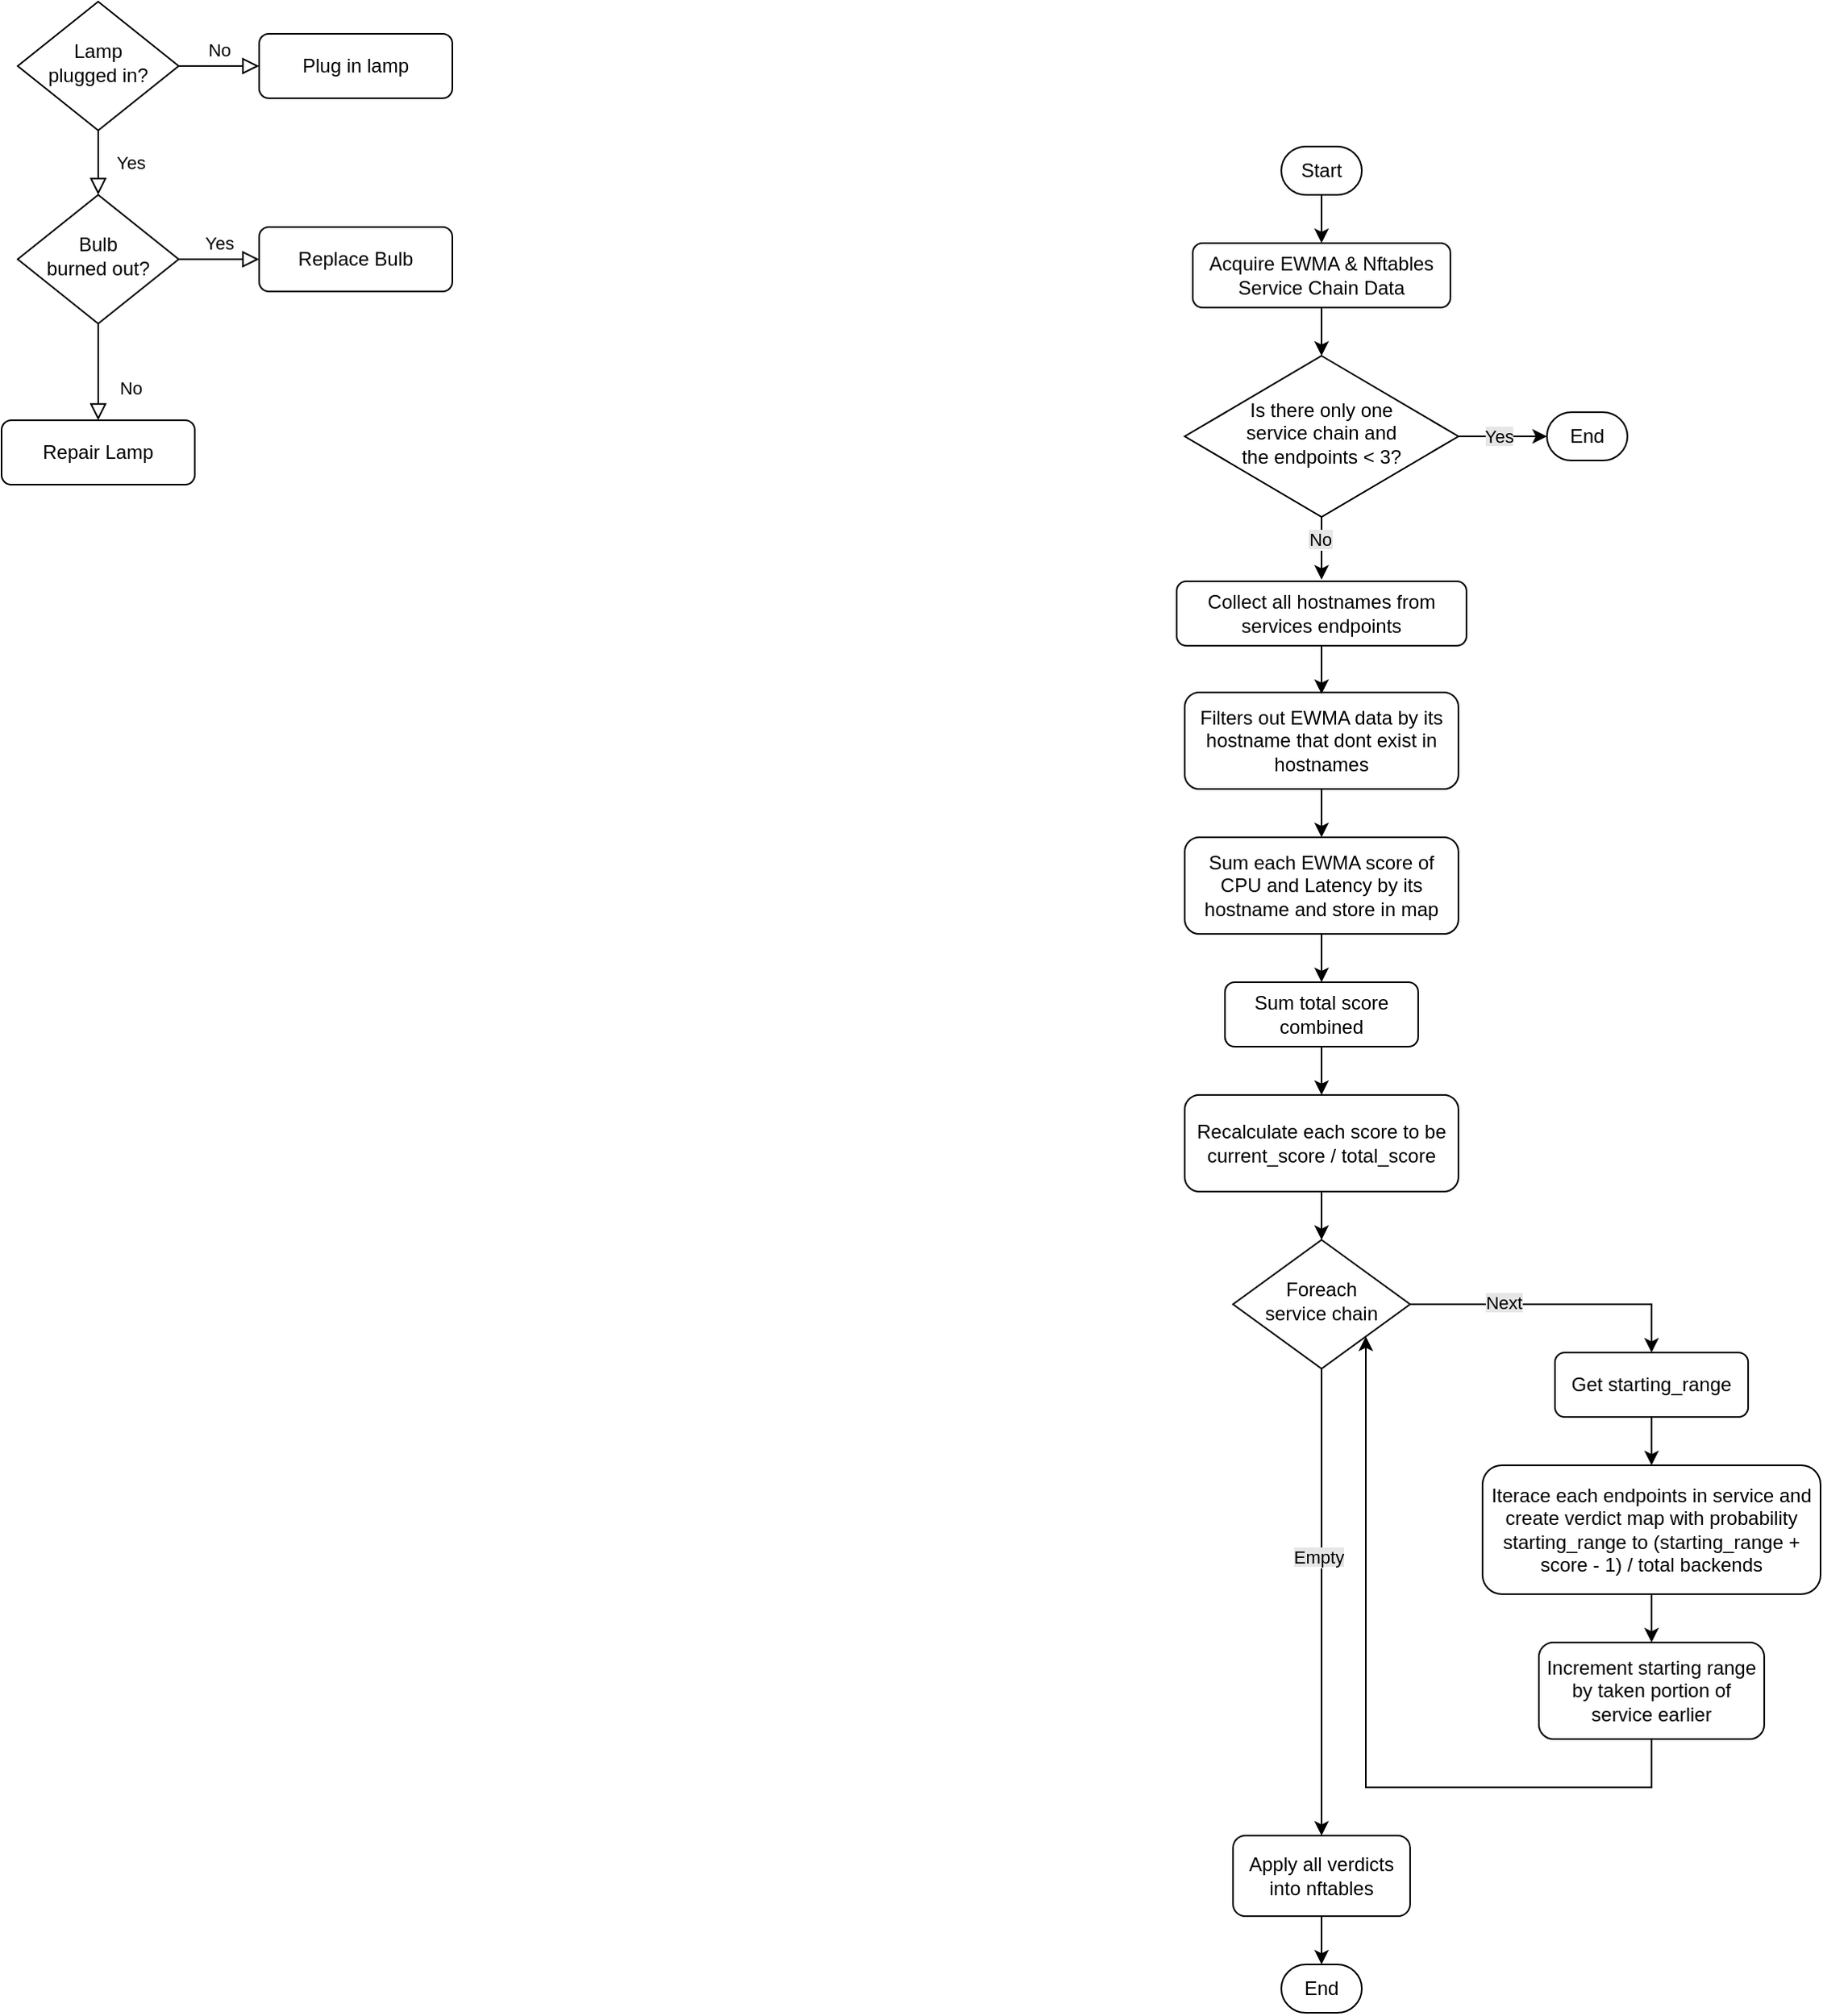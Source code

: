 <mxfile version="26.1.1">
  <diagram id="C5RBs43oDa-KdzZeNtuy" name="Page-1">
    <mxGraphModel dx="1365" dy="1486" grid="1" gridSize="10" guides="1" tooltips="1" connect="1" arrows="1" fold="1" page="1" pageScale="1" pageWidth="827" pageHeight="1169" math="0" shadow="0">
      <root>
        <mxCell id="WIyWlLk6GJQsqaUBKTNV-0" />
        <mxCell id="WIyWlLk6GJQsqaUBKTNV-1" parent="WIyWlLk6GJQsqaUBKTNV-0" />
        <mxCell id="x4gAYCZpmK3yiwO-EZpr-10" style="edgeStyle=orthogonalEdgeStyle;rounded=0;orthogonalLoop=1;jettySize=auto;html=1;" edge="1" parent="WIyWlLk6GJQsqaUBKTNV-1" source="WIyWlLk6GJQsqaUBKTNV-3" target="x4gAYCZpmK3yiwO-EZpr-6">
          <mxGeometry relative="1" as="geometry" />
        </mxCell>
        <mxCell id="WIyWlLk6GJQsqaUBKTNV-3" value="Acquire EWMA &amp;amp; Nftables Service Chain Data" style="rounded=1;whiteSpace=wrap;html=1;fontSize=12;glass=0;strokeWidth=1;shadow=0;" parent="WIyWlLk6GJQsqaUBKTNV-1" vertex="1">
          <mxGeometry x="140" y="70" width="160" height="40" as="geometry" />
        </mxCell>
        <mxCell id="WIyWlLk6GJQsqaUBKTNV-4" value="Yes" style="rounded=0;html=1;jettySize=auto;orthogonalLoop=1;fontSize=11;endArrow=block;endFill=0;endSize=8;strokeWidth=1;shadow=0;labelBackgroundColor=none;edgeStyle=orthogonalEdgeStyle;" parent="WIyWlLk6GJQsqaUBKTNV-1" source="WIyWlLk6GJQsqaUBKTNV-6" target="WIyWlLk6GJQsqaUBKTNV-10" edge="1">
          <mxGeometry y="20" relative="1" as="geometry">
            <mxPoint as="offset" />
          </mxGeometry>
        </mxCell>
        <mxCell id="WIyWlLk6GJQsqaUBKTNV-5" value="No" style="edgeStyle=orthogonalEdgeStyle;rounded=0;html=1;jettySize=auto;orthogonalLoop=1;fontSize=11;endArrow=block;endFill=0;endSize=8;strokeWidth=1;shadow=0;labelBackgroundColor=none;" parent="WIyWlLk6GJQsqaUBKTNV-1" source="WIyWlLk6GJQsqaUBKTNV-6" target="WIyWlLk6GJQsqaUBKTNV-7" edge="1">
          <mxGeometry y="10" relative="1" as="geometry">
            <mxPoint as="offset" />
          </mxGeometry>
        </mxCell>
        <mxCell id="WIyWlLk6GJQsqaUBKTNV-6" value="Lamp&lt;br&gt;plugged in?" style="rhombus;whiteSpace=wrap;html=1;shadow=0;fontFamily=Helvetica;fontSize=12;align=center;strokeWidth=1;spacing=6;spacingTop=-4;" parent="WIyWlLk6GJQsqaUBKTNV-1" vertex="1">
          <mxGeometry x="-590" y="-80" width="100" height="80" as="geometry" />
        </mxCell>
        <mxCell id="WIyWlLk6GJQsqaUBKTNV-7" value="Plug in lamp" style="rounded=1;whiteSpace=wrap;html=1;fontSize=12;glass=0;strokeWidth=1;shadow=0;" parent="WIyWlLk6GJQsqaUBKTNV-1" vertex="1">
          <mxGeometry x="-440" y="-60" width="120" height="40" as="geometry" />
        </mxCell>
        <mxCell id="WIyWlLk6GJQsqaUBKTNV-8" value="No" style="rounded=0;html=1;jettySize=auto;orthogonalLoop=1;fontSize=11;endArrow=block;endFill=0;endSize=8;strokeWidth=1;shadow=0;labelBackgroundColor=none;edgeStyle=orthogonalEdgeStyle;" parent="WIyWlLk6GJQsqaUBKTNV-1" source="WIyWlLk6GJQsqaUBKTNV-10" target="WIyWlLk6GJQsqaUBKTNV-11" edge="1">
          <mxGeometry x="0.333" y="20" relative="1" as="geometry">
            <mxPoint as="offset" />
          </mxGeometry>
        </mxCell>
        <mxCell id="WIyWlLk6GJQsqaUBKTNV-9" value="Yes" style="edgeStyle=orthogonalEdgeStyle;rounded=0;html=1;jettySize=auto;orthogonalLoop=1;fontSize=11;endArrow=block;endFill=0;endSize=8;strokeWidth=1;shadow=0;labelBackgroundColor=none;" parent="WIyWlLk6GJQsqaUBKTNV-1" source="WIyWlLk6GJQsqaUBKTNV-10" target="WIyWlLk6GJQsqaUBKTNV-12" edge="1">
          <mxGeometry y="10" relative="1" as="geometry">
            <mxPoint as="offset" />
          </mxGeometry>
        </mxCell>
        <mxCell id="WIyWlLk6GJQsqaUBKTNV-10" value="Bulb&lt;br&gt;burned out?" style="rhombus;whiteSpace=wrap;html=1;shadow=0;fontFamily=Helvetica;fontSize=12;align=center;strokeWidth=1;spacing=6;spacingTop=-4;" parent="WIyWlLk6GJQsqaUBKTNV-1" vertex="1">
          <mxGeometry x="-590" y="40" width="100" height="80" as="geometry" />
        </mxCell>
        <mxCell id="WIyWlLk6GJQsqaUBKTNV-11" value="Repair Lamp" style="rounded=1;whiteSpace=wrap;html=1;fontSize=12;glass=0;strokeWidth=1;shadow=0;" parent="WIyWlLk6GJQsqaUBKTNV-1" vertex="1">
          <mxGeometry x="-600" y="180" width="120" height="40" as="geometry" />
        </mxCell>
        <mxCell id="WIyWlLk6GJQsqaUBKTNV-12" value="Replace Bulb" style="rounded=1;whiteSpace=wrap;html=1;fontSize=12;glass=0;strokeWidth=1;shadow=0;" parent="WIyWlLk6GJQsqaUBKTNV-1" vertex="1">
          <mxGeometry x="-440" y="60" width="120" height="40" as="geometry" />
        </mxCell>
        <mxCell id="eNYMrfLPkKSscmR_21Nu-37" style="edgeStyle=orthogonalEdgeStyle;rounded=0;orthogonalLoop=1;jettySize=auto;html=1;" parent="WIyWlLk6GJQsqaUBKTNV-1" source="eNYMrfLPkKSscmR_21Nu-6" target="WIyWlLk6GJQsqaUBKTNV-3" edge="1">
          <mxGeometry relative="1" as="geometry" />
        </mxCell>
        <mxCell id="eNYMrfLPkKSscmR_21Nu-6" value="Start" style="strokeWidth=1;html=1;shape=mxgraph.flowchart.terminator;whiteSpace=wrap;" parent="WIyWlLk6GJQsqaUBKTNV-1" vertex="1">
          <mxGeometry x="195" y="10" width="50" height="30" as="geometry" />
        </mxCell>
        <mxCell id="eNYMrfLPkKSscmR_21Nu-40" style="edgeStyle=orthogonalEdgeStyle;rounded=0;orthogonalLoop=1;jettySize=auto;html=1;" parent="WIyWlLk6GJQsqaUBKTNV-1" source="eNYMrfLPkKSscmR_21Nu-11" target="eNYMrfLPkKSscmR_21Nu-17" edge="1">
          <mxGeometry relative="1" as="geometry" />
        </mxCell>
        <mxCell id="eNYMrfLPkKSscmR_21Nu-11" value="Filters out EWMA data by its hostname that dont exist in hostnames" style="rounded=1;whiteSpace=wrap;html=1;fontSize=12;glass=0;strokeWidth=1;shadow=0;" parent="WIyWlLk6GJQsqaUBKTNV-1" vertex="1">
          <mxGeometry x="135" y="349" width="170" height="60" as="geometry" />
        </mxCell>
        <mxCell id="eNYMrfLPkKSscmR_21Nu-41" style="edgeStyle=orthogonalEdgeStyle;rounded=0;orthogonalLoop=1;jettySize=auto;html=1;" parent="WIyWlLk6GJQsqaUBKTNV-1" source="eNYMrfLPkKSscmR_21Nu-17" target="eNYMrfLPkKSscmR_21Nu-18" edge="1">
          <mxGeometry relative="1" as="geometry" />
        </mxCell>
        <mxCell id="eNYMrfLPkKSscmR_21Nu-17" value="Sum each EWMA score of CPU and Latency by its hostname and store in map" style="rounded=1;whiteSpace=wrap;html=1;fontSize=12;glass=0;strokeWidth=1;shadow=0;" parent="WIyWlLk6GJQsqaUBKTNV-1" vertex="1">
          <mxGeometry x="135" y="439" width="170" height="60" as="geometry" />
        </mxCell>
        <mxCell id="eNYMrfLPkKSscmR_21Nu-42" style="edgeStyle=orthogonalEdgeStyle;rounded=0;orthogonalLoop=1;jettySize=auto;html=1;" parent="WIyWlLk6GJQsqaUBKTNV-1" source="eNYMrfLPkKSscmR_21Nu-18" target="eNYMrfLPkKSscmR_21Nu-21" edge="1">
          <mxGeometry relative="1" as="geometry" />
        </mxCell>
        <mxCell id="eNYMrfLPkKSscmR_21Nu-18" value="Sum total score combined" style="rounded=1;whiteSpace=wrap;html=1;fontSize=12;glass=0;strokeWidth=1;shadow=0;" parent="WIyWlLk6GJQsqaUBKTNV-1" vertex="1">
          <mxGeometry x="160" y="529" width="120" height="40" as="geometry" />
        </mxCell>
        <mxCell id="x4gAYCZpmK3yiwO-EZpr-1" style="edgeStyle=orthogonalEdgeStyle;rounded=0;orthogonalLoop=1;jettySize=auto;html=1;" edge="1" parent="WIyWlLk6GJQsqaUBKTNV-1" source="eNYMrfLPkKSscmR_21Nu-21" target="eNYMrfLPkKSscmR_21Nu-22">
          <mxGeometry relative="1" as="geometry" />
        </mxCell>
        <mxCell id="eNYMrfLPkKSscmR_21Nu-21" value="Recalculate each score to be&lt;div&gt;current_score / total_score&lt;/div&gt;" style="rounded=1;whiteSpace=wrap;html=1;fontSize=12;glass=0;strokeWidth=1;shadow=0;" parent="WIyWlLk6GJQsqaUBKTNV-1" vertex="1">
          <mxGeometry x="135" y="599" width="170" height="60" as="geometry" />
        </mxCell>
        <mxCell id="eNYMrfLPkKSscmR_21Nu-27" style="edgeStyle=orthogonalEdgeStyle;rounded=0;orthogonalLoop=1;jettySize=auto;html=1;entryX=0.5;entryY=0;entryDx=0;entryDy=0;" parent="WIyWlLk6GJQsqaUBKTNV-1" source="eNYMrfLPkKSscmR_21Nu-22" target="eNYMrfLPkKSscmR_21Nu-23" edge="1">
          <mxGeometry relative="1" as="geometry" />
        </mxCell>
        <mxCell id="eNYMrfLPkKSscmR_21Nu-35" value="&lt;span style=&quot;background-color: rgb(230, 230, 230);&quot;&gt;Next&lt;/span&gt;" style="edgeLabel;html=1;align=center;verticalAlign=middle;resizable=0;points=[];" parent="eNYMrfLPkKSscmR_21Nu-27" vertex="1" connectable="0">
          <mxGeometry x="-0.361" y="1" relative="1" as="geometry">
            <mxPoint as="offset" />
          </mxGeometry>
        </mxCell>
        <mxCell id="eNYMrfLPkKSscmR_21Nu-30" style="edgeStyle=orthogonalEdgeStyle;rounded=0;orthogonalLoop=1;jettySize=auto;html=1;" parent="WIyWlLk6GJQsqaUBKTNV-1" source="eNYMrfLPkKSscmR_21Nu-22" target="eNYMrfLPkKSscmR_21Nu-29" edge="1">
          <mxGeometry relative="1" as="geometry" />
        </mxCell>
        <mxCell id="eNYMrfLPkKSscmR_21Nu-36" value="&lt;span style=&quot;background-color: rgb(230, 230, 230);&quot;&gt;Empty&lt;/span&gt;" style="edgeLabel;html=1;align=center;verticalAlign=middle;resizable=0;points=[];" parent="eNYMrfLPkKSscmR_21Nu-30" vertex="1" connectable="0">
          <mxGeometry x="-0.192" y="-2" relative="1" as="geometry">
            <mxPoint as="offset" />
          </mxGeometry>
        </mxCell>
        <mxCell id="eNYMrfLPkKSscmR_21Nu-22" value="Foreach&lt;div&gt;service chain&lt;/div&gt;" style="rhombus;whiteSpace=wrap;html=1;shadow=0;fontFamily=Helvetica;fontSize=12;align=center;strokeWidth=1;spacing=6;spacingTop=-4;" parent="WIyWlLk6GJQsqaUBKTNV-1" vertex="1">
          <mxGeometry x="165" y="689.02" width="110" height="80" as="geometry" />
        </mxCell>
        <mxCell id="eNYMrfLPkKSscmR_21Nu-33" style="edgeStyle=orthogonalEdgeStyle;rounded=0;orthogonalLoop=1;jettySize=auto;html=1;" parent="WIyWlLk6GJQsqaUBKTNV-1" source="eNYMrfLPkKSscmR_21Nu-23" target="eNYMrfLPkKSscmR_21Nu-25" edge="1">
          <mxGeometry relative="1" as="geometry" />
        </mxCell>
        <mxCell id="eNYMrfLPkKSscmR_21Nu-23" value="Get starting_range" style="rounded=1;whiteSpace=wrap;html=1;fontSize=12;glass=0;strokeWidth=1;shadow=0;" parent="WIyWlLk6GJQsqaUBKTNV-1" vertex="1">
          <mxGeometry x="365" y="759.02" width="120" height="40" as="geometry" />
        </mxCell>
        <mxCell id="eNYMrfLPkKSscmR_21Nu-34" style="edgeStyle=orthogonalEdgeStyle;rounded=0;orthogonalLoop=1;jettySize=auto;html=1;" parent="WIyWlLk6GJQsqaUBKTNV-1" source="eNYMrfLPkKSscmR_21Nu-25" target="eNYMrfLPkKSscmR_21Nu-26" edge="1">
          <mxGeometry relative="1" as="geometry" />
        </mxCell>
        <mxCell id="eNYMrfLPkKSscmR_21Nu-25" value="Iterace each endpoints in service and create verdict map with probability &lt;span style=&quot;background-color: transparent; color: light-dark(rgb(0, 0, 0), rgb(255, 255, 255));&quot;&gt;starting_range to (starting_range + score - 1) / total backends&lt;/span&gt;" style="rounded=1;whiteSpace=wrap;html=1;fontSize=12;glass=0;strokeWidth=1;shadow=0;" parent="WIyWlLk6GJQsqaUBKTNV-1" vertex="1">
          <mxGeometry x="320" y="829.02" width="210" height="80" as="geometry" />
        </mxCell>
        <mxCell id="eNYMrfLPkKSscmR_21Nu-28" style="edgeStyle=orthogonalEdgeStyle;rounded=0;orthogonalLoop=1;jettySize=auto;html=1;entryX=1;entryY=1;entryDx=0;entryDy=0;" parent="WIyWlLk6GJQsqaUBKTNV-1" source="eNYMrfLPkKSscmR_21Nu-26" target="eNYMrfLPkKSscmR_21Nu-22" edge="1">
          <mxGeometry relative="1" as="geometry">
            <Array as="points">
              <mxPoint x="425" y="1029.02" />
              <mxPoint x="248" y="1029.02" />
            </Array>
          </mxGeometry>
        </mxCell>
        <mxCell id="eNYMrfLPkKSscmR_21Nu-26" value="Increment starting range by taken portion of service earlier" style="rounded=1;whiteSpace=wrap;html=1;fontSize=12;glass=0;strokeWidth=1;shadow=0;" parent="WIyWlLk6GJQsqaUBKTNV-1" vertex="1">
          <mxGeometry x="355" y="939.02" width="140" height="60" as="geometry" />
        </mxCell>
        <mxCell id="eNYMrfLPkKSscmR_21Nu-32" style="edgeStyle=orthogonalEdgeStyle;rounded=0;orthogonalLoop=1;jettySize=auto;html=1;" parent="WIyWlLk6GJQsqaUBKTNV-1" source="eNYMrfLPkKSscmR_21Nu-29" target="eNYMrfLPkKSscmR_21Nu-31" edge="1">
          <mxGeometry relative="1" as="geometry" />
        </mxCell>
        <mxCell id="eNYMrfLPkKSscmR_21Nu-29" value="Apply all verdicts into nftables" style="rounded=1;whiteSpace=wrap;html=1;fontSize=12;glass=0;strokeWidth=1;shadow=0;" parent="WIyWlLk6GJQsqaUBKTNV-1" vertex="1">
          <mxGeometry x="165" y="1059.02" width="110" height="50" as="geometry" />
        </mxCell>
        <mxCell id="eNYMrfLPkKSscmR_21Nu-31" value="End" style="strokeWidth=1;html=1;shape=mxgraph.flowchart.terminator;whiteSpace=wrap;" parent="WIyWlLk6GJQsqaUBKTNV-1" vertex="1">
          <mxGeometry x="195" y="1139.02" width="50" height="30" as="geometry" />
        </mxCell>
        <mxCell id="x4gAYCZpmK3yiwO-EZpr-2" style="edgeStyle=orthogonalEdgeStyle;rounded=0;orthogonalLoop=1;jettySize=auto;html=1;" edge="1" parent="WIyWlLk6GJQsqaUBKTNV-1" source="x4gAYCZpmK3yiwO-EZpr-6" target="x4gAYCZpmK3yiwO-EZpr-7">
          <mxGeometry relative="1" as="geometry" />
        </mxCell>
        <mxCell id="x4gAYCZpmK3yiwO-EZpr-3" value="&lt;span style=&quot;background-color: rgb(230, 230, 230);&quot;&gt;Yes&lt;/span&gt;" style="edgeLabel;html=1;align=center;verticalAlign=middle;resizable=0;points=[];" vertex="1" connectable="0" parent="x4gAYCZpmK3yiwO-EZpr-2">
          <mxGeometry x="-0.103" relative="1" as="geometry">
            <mxPoint as="offset" />
          </mxGeometry>
        </mxCell>
        <mxCell id="x4gAYCZpmK3yiwO-EZpr-4" style="edgeStyle=orthogonalEdgeStyle;rounded=0;orthogonalLoop=1;jettySize=auto;html=1;" edge="1" parent="WIyWlLk6GJQsqaUBKTNV-1" source="x4gAYCZpmK3yiwO-EZpr-6">
          <mxGeometry relative="1" as="geometry">
            <mxPoint x="220" y="279" as="targetPoint" />
          </mxGeometry>
        </mxCell>
        <mxCell id="x4gAYCZpmK3yiwO-EZpr-5" value="&lt;span style=&quot;background-color: rgb(230, 230, 230);&quot;&gt;No&lt;/span&gt;" style="edgeLabel;html=1;align=center;verticalAlign=middle;resizable=0;points=[];" vertex="1" connectable="0" parent="x4gAYCZpmK3yiwO-EZpr-4">
          <mxGeometry x="-0.301" y="-1" relative="1" as="geometry">
            <mxPoint as="offset" />
          </mxGeometry>
        </mxCell>
        <mxCell id="x4gAYCZpmK3yiwO-EZpr-6" value="Is there only one&lt;div&gt;service chain and&lt;/div&gt;&lt;div&gt;the endpoints &amp;lt; 3?&lt;/div&gt;" style="rhombus;whiteSpace=wrap;html=1;shadow=0;fontFamily=Helvetica;fontSize=12;align=center;strokeWidth=1;spacing=6;spacingTop=-4;" vertex="1" parent="WIyWlLk6GJQsqaUBKTNV-1">
          <mxGeometry x="135" y="140" width="170" height="100" as="geometry" />
        </mxCell>
        <mxCell id="x4gAYCZpmK3yiwO-EZpr-7" value="End" style="strokeWidth=1;html=1;shape=mxgraph.flowchart.terminator;whiteSpace=wrap;" vertex="1" parent="WIyWlLk6GJQsqaUBKTNV-1">
          <mxGeometry x="360" y="175" width="50" height="30" as="geometry" />
        </mxCell>
        <mxCell id="x4gAYCZpmK3yiwO-EZpr-8" style="edgeStyle=orthogonalEdgeStyle;rounded=0;orthogonalLoop=1;jettySize=auto;html=1;" edge="1" parent="WIyWlLk6GJQsqaUBKTNV-1" source="x4gAYCZpmK3yiwO-EZpr-9">
          <mxGeometry relative="1" as="geometry">
            <mxPoint x="220" y="350" as="targetPoint" />
          </mxGeometry>
        </mxCell>
        <mxCell id="x4gAYCZpmK3yiwO-EZpr-9" value="Collect all hostnames from services endpoints" style="rounded=1;whiteSpace=wrap;html=1;fontSize=12;glass=0;strokeWidth=1;shadow=0;" vertex="1" parent="WIyWlLk6GJQsqaUBKTNV-1">
          <mxGeometry x="130" y="280" width="180" height="40" as="geometry" />
        </mxCell>
      </root>
    </mxGraphModel>
  </diagram>
</mxfile>
